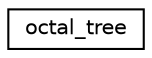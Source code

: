 digraph G
{
  edge [fontname="Helvetica",fontsize="10",labelfontname="Helvetica",labelfontsize="10"];
  node [fontname="Helvetica",fontsize="10",shape=record];
  rankdir=LR;
  Node1 [label="octal_tree",height=0.2,width=0.4,color="black", fillcolor="white", style="filled",URL="$d7/d2f/structoctal__tree.html"];
}
